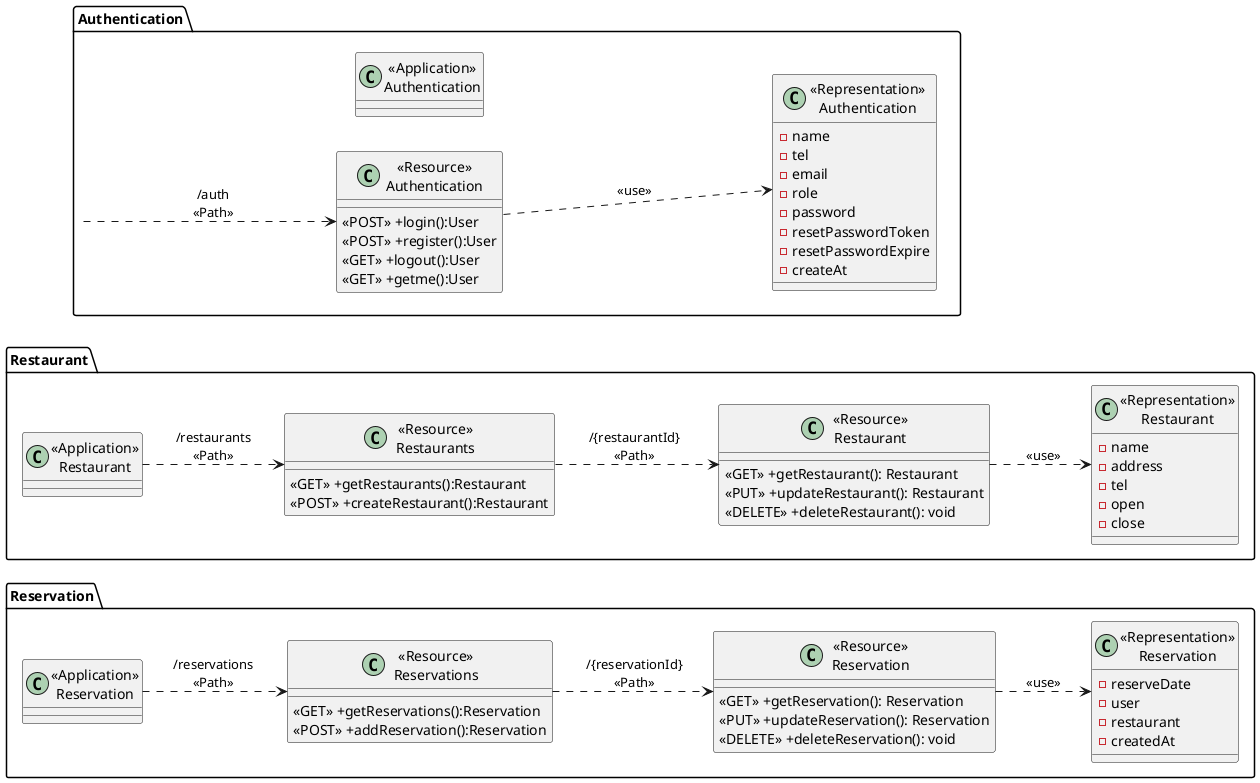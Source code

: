 @startuml Class Diagram
left to right direction
package "Reservation"{
    class "<<Application>>\nReservation" as ReservationService{}

    class "<<Resource>>\nReservations" as ResourceReservations{
        <<GET>> +getReservations():Reservation
        <<POST>> +addReservation():Reservation
    }

    class "<<Resource>>\nReservation" as ResourceReservation {
        <<GET>> +getReservation(): Reservation
        <<PUT>> +updateReservation(): Reservation
        <<DELETE>> +deleteReservation(): void
    }

    class "<<Representation>>\nReservation" as RepresentationReservation {
        - reserveDate
        - user
        - restaurant
        - createdAt
    }

}

package "Restaurant"{
    class "<<Application>>\nRestaurant" as RestaurantService{}

    class "<<Resource>>\nRestaurants" as ResourceRestaurants{
        <<GET>> +getRestaurants():Restaurant
        <<POST>> +createRestaurant():Restaurant
    }

    class "<<Resource>>\nRestaurant" as ResourceRestaurant {
        <<GET>> +getRestaurant(): Restaurant
        <<PUT>> +updateRestaurant(): Restaurant
        <<DELETE>> +deleteRestaurant(): void
    }

    class "<<Representation>>\nRestaurant" as RepresentationRestaurant {
        - name
        - address
        - tel
        - open
        - close
    }

}

package "Authentication"{
    class "<<Application>>\nAuthentication" as Authentication{}

    class "<<Resource>>\nAuthentication" as ResourceAuthentication{
        <<POST>> +login():User
        <<POST>> +register():User
        <<GET>> +logout():User
        <<GET>> +getme():User
    }


    class "<<Representation>>\nAuthentication" as RepresentationAuthentication {
        - name
        - tel
        - email
        - role
        - password
        - resetPasswordToken
        - resetPasswordExpire
        - createAt
    }

}

ReservationService ..> ResourceReservations:"/reservations\n<<Path>>"
ResourceReservations ..> ResourceReservation: "/{reservationId}\n<<Path>>"
ResourceReservation ..> RepresentationReservation: "<<use>>"

RestaurantService ..> ResourceRestaurants:"/restaurants\n<<Path>>"
ResourceRestaurants ..> ResourceRestaurant: "/{restaurantId}\n<<Path>>"
ResourceRestaurant ..> RepresentationRestaurant: "<<use>>"

Authentication ..> ResourceAuthentication:"/auth\n<<Path>>"
ResourceAuthentication ..> RepresentationAuthentication: "<<use>>"
@enduml
